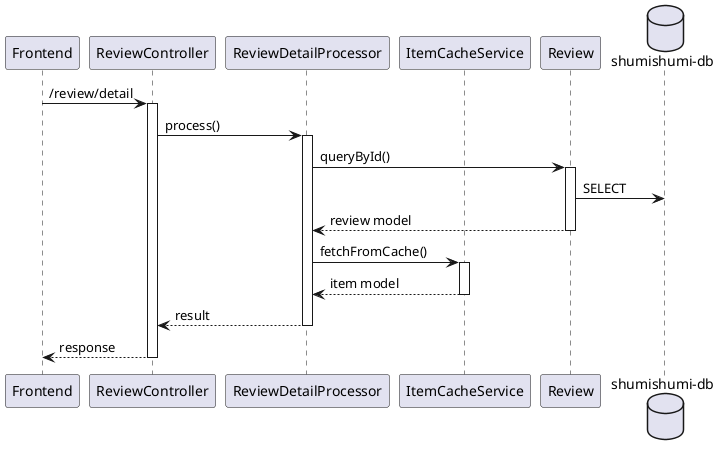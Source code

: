 @startuml detail
participant "Frontend" as fe
participant "ReviewController" as rc

participant "ReviewDetailProcessor" as proc

participant "ItemCacheService" as icache
participant "Review" as rm

database "shumishumi-db" as db

fe -> rc++ : /review/detail
rc -> proc++ : process()
proc -> rm++ : queryById()
rm -> db : SELECT
return review model

proc -> icache++ : fetchFromCache()
return item model

return result
return response

@enduml
